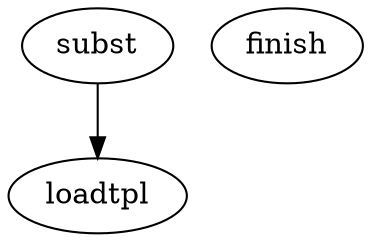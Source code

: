 /* Created by mdot for Matlab */
digraph m2html {
  subst -> loadtpl;

  finish [URL="finish.html"];
  loadtpl [URL="loadtpl.html"];
  subst [URL="subst.html"];
}